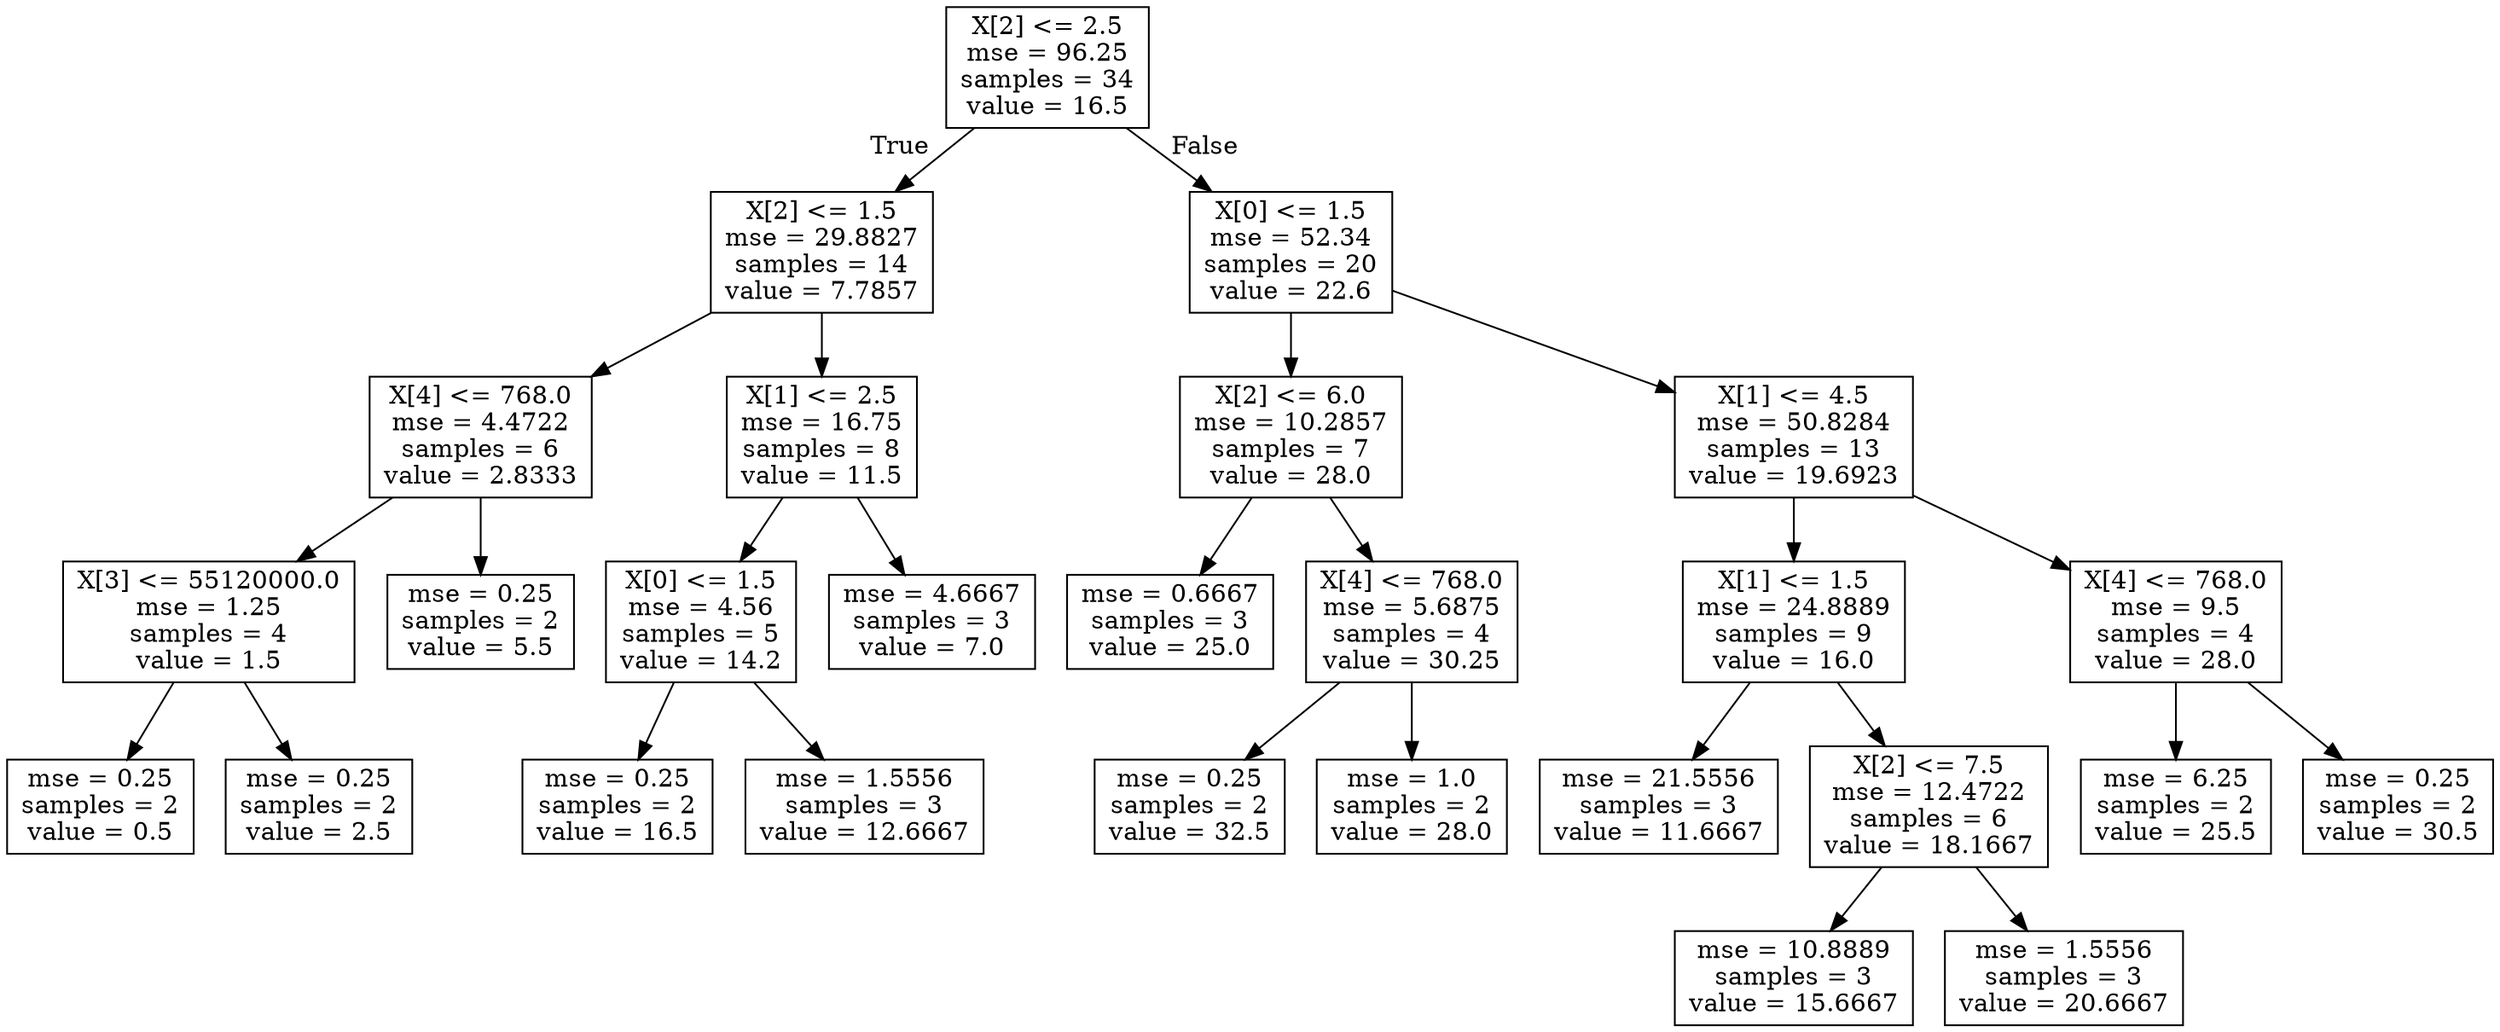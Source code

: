 digraph Tree {
node [shape=box] ;
0 [label="X[2] <= 2.5\nmse = 96.25\nsamples = 34\nvalue = 16.5"] ;
1 [label="X[2] <= 1.5\nmse = 29.8827\nsamples = 14\nvalue = 7.7857"] ;
0 -> 1 [labeldistance=2.5, labelangle=45, headlabel="True"] ;
2 [label="X[4] <= 768.0\nmse = 4.4722\nsamples = 6\nvalue = 2.8333"] ;
1 -> 2 ;
3 [label="X[3] <= 55120000.0\nmse = 1.25\nsamples = 4\nvalue = 1.5"] ;
2 -> 3 ;
4 [label="mse = 0.25\nsamples = 2\nvalue = 0.5"] ;
3 -> 4 ;
5 [label="mse = 0.25\nsamples = 2\nvalue = 2.5"] ;
3 -> 5 ;
6 [label="mse = 0.25\nsamples = 2\nvalue = 5.5"] ;
2 -> 6 ;
7 [label="X[1] <= 2.5\nmse = 16.75\nsamples = 8\nvalue = 11.5"] ;
1 -> 7 ;
8 [label="X[0] <= 1.5\nmse = 4.56\nsamples = 5\nvalue = 14.2"] ;
7 -> 8 ;
9 [label="mse = 0.25\nsamples = 2\nvalue = 16.5"] ;
8 -> 9 ;
10 [label="mse = 1.5556\nsamples = 3\nvalue = 12.6667"] ;
8 -> 10 ;
11 [label="mse = 4.6667\nsamples = 3\nvalue = 7.0"] ;
7 -> 11 ;
12 [label="X[0] <= 1.5\nmse = 52.34\nsamples = 20\nvalue = 22.6"] ;
0 -> 12 [labeldistance=2.5, labelangle=-45, headlabel="False"] ;
13 [label="X[2] <= 6.0\nmse = 10.2857\nsamples = 7\nvalue = 28.0"] ;
12 -> 13 ;
14 [label="mse = 0.6667\nsamples = 3\nvalue = 25.0"] ;
13 -> 14 ;
15 [label="X[4] <= 768.0\nmse = 5.6875\nsamples = 4\nvalue = 30.25"] ;
13 -> 15 ;
16 [label="mse = 0.25\nsamples = 2\nvalue = 32.5"] ;
15 -> 16 ;
17 [label="mse = 1.0\nsamples = 2\nvalue = 28.0"] ;
15 -> 17 ;
18 [label="X[1] <= 4.5\nmse = 50.8284\nsamples = 13\nvalue = 19.6923"] ;
12 -> 18 ;
19 [label="X[1] <= 1.5\nmse = 24.8889\nsamples = 9\nvalue = 16.0"] ;
18 -> 19 ;
20 [label="mse = 21.5556\nsamples = 3\nvalue = 11.6667"] ;
19 -> 20 ;
21 [label="X[2] <= 7.5\nmse = 12.4722\nsamples = 6\nvalue = 18.1667"] ;
19 -> 21 ;
22 [label="mse = 10.8889\nsamples = 3\nvalue = 15.6667"] ;
21 -> 22 ;
23 [label="mse = 1.5556\nsamples = 3\nvalue = 20.6667"] ;
21 -> 23 ;
24 [label="X[4] <= 768.0\nmse = 9.5\nsamples = 4\nvalue = 28.0"] ;
18 -> 24 ;
25 [label="mse = 6.25\nsamples = 2\nvalue = 25.5"] ;
24 -> 25 ;
26 [label="mse = 0.25\nsamples = 2\nvalue = 30.5"] ;
24 -> 26 ;
}